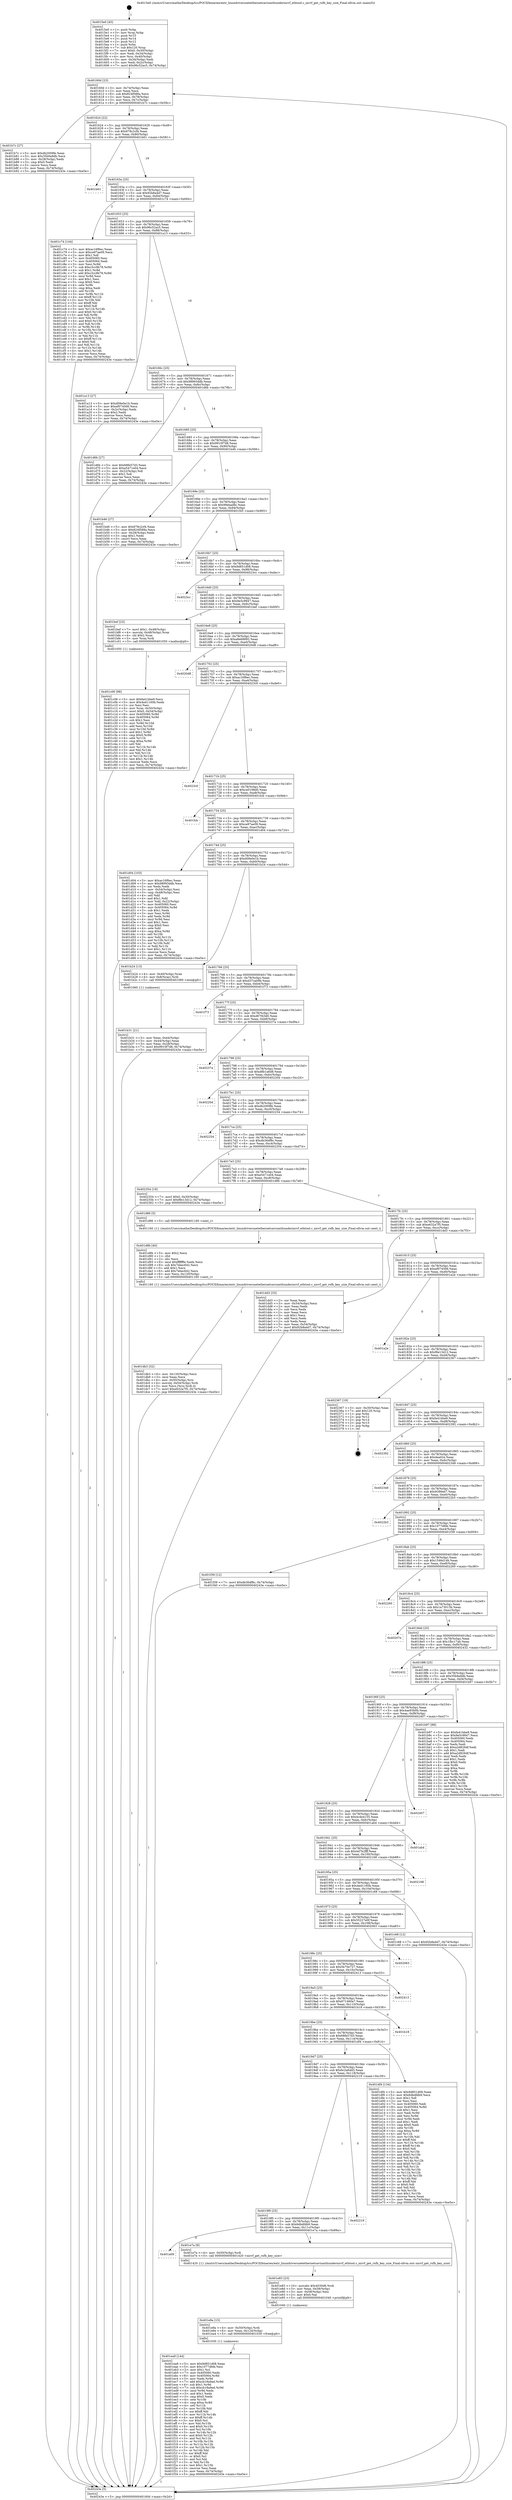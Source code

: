 digraph "0x4015e0" {
  label = "0x4015e0 (/mnt/c/Users/mathe/Desktop/tcc/POCII/binaries/extr_linuxdriversnetethernetcaviumthundernicvf_ethtool.c_nicvf_get_rxfh_key_size_Final-ollvm.out::main(0))"
  labelloc = "t"
  node[shape=record]

  Entry [label="",width=0.3,height=0.3,shape=circle,fillcolor=black,style=filled]
  "0x40160d" [label="{
     0x40160d [23]\l
     | [instrs]\l
     &nbsp;&nbsp;0x40160d \<+3\>: mov -0x74(%rbp),%eax\l
     &nbsp;&nbsp;0x401610 \<+2\>: mov %eax,%ecx\l
     &nbsp;&nbsp;0x401612 \<+6\>: sub $0x824f588a,%ecx\l
     &nbsp;&nbsp;0x401618 \<+3\>: mov %eax,-0x78(%rbp)\l
     &nbsp;&nbsp;0x40161b \<+3\>: mov %ecx,-0x7c(%rbp)\l
     &nbsp;&nbsp;0x40161e \<+6\>: je 0000000000401b7c \<main+0x59c\>\l
  }"]
  "0x401b7c" [label="{
     0x401b7c [27]\l
     | [instrs]\l
     &nbsp;&nbsp;0x401b7c \<+5\>: mov $0xdb2009fe,%eax\l
     &nbsp;&nbsp;0x401b81 \<+5\>: mov $0x35b9a9db,%ecx\l
     &nbsp;&nbsp;0x401b86 \<+3\>: mov -0x28(%rbp),%edx\l
     &nbsp;&nbsp;0x401b89 \<+3\>: cmp $0x0,%edx\l
     &nbsp;&nbsp;0x401b8c \<+3\>: cmove %ecx,%eax\l
     &nbsp;&nbsp;0x401b8f \<+3\>: mov %eax,-0x74(%rbp)\l
     &nbsp;&nbsp;0x401b92 \<+5\>: jmp 000000000040243e \<main+0xe5e\>\l
  }"]
  "0x401624" [label="{
     0x401624 [22]\l
     | [instrs]\l
     &nbsp;&nbsp;0x401624 \<+5\>: jmp 0000000000401629 \<main+0x49\>\l
     &nbsp;&nbsp;0x401629 \<+3\>: mov -0x78(%rbp),%eax\l
     &nbsp;&nbsp;0x40162c \<+5\>: sub $0x878c2cf4,%eax\l
     &nbsp;&nbsp;0x401631 \<+3\>: mov %eax,-0x80(%rbp)\l
     &nbsp;&nbsp;0x401634 \<+6\>: je 0000000000401b61 \<main+0x581\>\l
  }"]
  Exit [label="",width=0.3,height=0.3,shape=circle,fillcolor=black,style=filled,peripheries=2]
  "0x401b61" [label="{
     0x401b61\l
  }", style=dashed]
  "0x40163a" [label="{
     0x40163a [25]\l
     | [instrs]\l
     &nbsp;&nbsp;0x40163a \<+5\>: jmp 000000000040163f \<main+0x5f\>\l
     &nbsp;&nbsp;0x40163f \<+3\>: mov -0x78(%rbp),%eax\l
     &nbsp;&nbsp;0x401642 \<+5\>: sub $0x92b8a4d7,%eax\l
     &nbsp;&nbsp;0x401647 \<+6\>: mov %eax,-0x84(%rbp)\l
     &nbsp;&nbsp;0x40164d \<+6\>: je 0000000000401c74 \<main+0x694\>\l
  }"]
  "0x401ea9" [label="{
     0x401ea9 [144]\l
     | [instrs]\l
     &nbsp;&nbsp;0x401ea9 \<+5\>: mov $0x9d851d08,%eax\l
     &nbsp;&nbsp;0x401eae \<+5\>: mov $0x1077d6fe,%esi\l
     &nbsp;&nbsp;0x401eb3 \<+2\>: mov $0x1,%cl\l
     &nbsp;&nbsp;0x401eb5 \<+7\>: mov 0x405060,%edx\l
     &nbsp;&nbsp;0x401ebc \<+8\>: mov 0x405064,%r8d\l
     &nbsp;&nbsp;0x401ec4 \<+3\>: mov %edx,%r9d\l
     &nbsp;&nbsp;0x401ec7 \<+7\>: add $0xcb18a9ad,%r9d\l
     &nbsp;&nbsp;0x401ece \<+4\>: sub $0x1,%r9d\l
     &nbsp;&nbsp;0x401ed2 \<+7\>: sub $0xcb18a9ad,%r9d\l
     &nbsp;&nbsp;0x401ed9 \<+4\>: imul %r9d,%edx\l
     &nbsp;&nbsp;0x401edd \<+3\>: and $0x1,%edx\l
     &nbsp;&nbsp;0x401ee0 \<+3\>: cmp $0x0,%edx\l
     &nbsp;&nbsp;0x401ee3 \<+4\>: sete %r10b\l
     &nbsp;&nbsp;0x401ee7 \<+4\>: cmp $0xa,%r8d\l
     &nbsp;&nbsp;0x401eeb \<+4\>: setl %r11b\l
     &nbsp;&nbsp;0x401eef \<+3\>: mov %r10b,%bl\l
     &nbsp;&nbsp;0x401ef2 \<+3\>: xor $0xff,%bl\l
     &nbsp;&nbsp;0x401ef5 \<+3\>: mov %r11b,%r14b\l
     &nbsp;&nbsp;0x401ef8 \<+4\>: xor $0xff,%r14b\l
     &nbsp;&nbsp;0x401efc \<+3\>: xor $0x0,%cl\l
     &nbsp;&nbsp;0x401eff \<+3\>: mov %bl,%r15b\l
     &nbsp;&nbsp;0x401f02 \<+4\>: and $0x0,%r15b\l
     &nbsp;&nbsp;0x401f06 \<+3\>: and %cl,%r10b\l
     &nbsp;&nbsp;0x401f09 \<+3\>: mov %r14b,%r12b\l
     &nbsp;&nbsp;0x401f0c \<+4\>: and $0x0,%r12b\l
     &nbsp;&nbsp;0x401f10 \<+3\>: and %cl,%r11b\l
     &nbsp;&nbsp;0x401f13 \<+3\>: or %r10b,%r15b\l
     &nbsp;&nbsp;0x401f16 \<+3\>: or %r11b,%r12b\l
     &nbsp;&nbsp;0x401f19 \<+3\>: xor %r12b,%r15b\l
     &nbsp;&nbsp;0x401f1c \<+3\>: or %r14b,%bl\l
     &nbsp;&nbsp;0x401f1f \<+3\>: xor $0xff,%bl\l
     &nbsp;&nbsp;0x401f22 \<+3\>: or $0x0,%cl\l
     &nbsp;&nbsp;0x401f25 \<+2\>: and %cl,%bl\l
     &nbsp;&nbsp;0x401f27 \<+3\>: or %bl,%r15b\l
     &nbsp;&nbsp;0x401f2a \<+4\>: test $0x1,%r15b\l
     &nbsp;&nbsp;0x401f2e \<+3\>: cmovne %esi,%eax\l
     &nbsp;&nbsp;0x401f31 \<+3\>: mov %eax,-0x74(%rbp)\l
     &nbsp;&nbsp;0x401f34 \<+5\>: jmp 000000000040243e \<main+0xe5e\>\l
  }"]
  "0x401c74" [label="{
     0x401c74 [144]\l
     | [instrs]\l
     &nbsp;&nbsp;0x401c74 \<+5\>: mov $0xac16f6ec,%eax\l
     &nbsp;&nbsp;0x401c79 \<+5\>: mov $0xce97ae09,%ecx\l
     &nbsp;&nbsp;0x401c7e \<+2\>: mov $0x1,%dl\l
     &nbsp;&nbsp;0x401c80 \<+7\>: mov 0x405060,%esi\l
     &nbsp;&nbsp;0x401c87 \<+7\>: mov 0x405064,%edi\l
     &nbsp;&nbsp;0x401c8e \<+3\>: mov %esi,%r8d\l
     &nbsp;&nbsp;0x401c91 \<+7\>: sub $0xc3cc9b78,%r8d\l
     &nbsp;&nbsp;0x401c98 \<+4\>: sub $0x1,%r8d\l
     &nbsp;&nbsp;0x401c9c \<+7\>: add $0xc3cc9b78,%r8d\l
     &nbsp;&nbsp;0x401ca3 \<+4\>: imul %r8d,%esi\l
     &nbsp;&nbsp;0x401ca7 \<+3\>: and $0x1,%esi\l
     &nbsp;&nbsp;0x401caa \<+3\>: cmp $0x0,%esi\l
     &nbsp;&nbsp;0x401cad \<+4\>: sete %r9b\l
     &nbsp;&nbsp;0x401cb1 \<+3\>: cmp $0xa,%edi\l
     &nbsp;&nbsp;0x401cb4 \<+4\>: setl %r10b\l
     &nbsp;&nbsp;0x401cb8 \<+3\>: mov %r9b,%r11b\l
     &nbsp;&nbsp;0x401cbb \<+4\>: xor $0xff,%r11b\l
     &nbsp;&nbsp;0x401cbf \<+3\>: mov %r10b,%bl\l
     &nbsp;&nbsp;0x401cc2 \<+3\>: xor $0xff,%bl\l
     &nbsp;&nbsp;0x401cc5 \<+3\>: xor $0x0,%dl\l
     &nbsp;&nbsp;0x401cc8 \<+3\>: mov %r11b,%r14b\l
     &nbsp;&nbsp;0x401ccb \<+4\>: and $0x0,%r14b\l
     &nbsp;&nbsp;0x401ccf \<+3\>: and %dl,%r9b\l
     &nbsp;&nbsp;0x401cd2 \<+3\>: mov %bl,%r15b\l
     &nbsp;&nbsp;0x401cd5 \<+4\>: and $0x0,%r15b\l
     &nbsp;&nbsp;0x401cd9 \<+3\>: and %dl,%r10b\l
     &nbsp;&nbsp;0x401cdc \<+3\>: or %r9b,%r14b\l
     &nbsp;&nbsp;0x401cdf \<+3\>: or %r10b,%r15b\l
     &nbsp;&nbsp;0x401ce2 \<+3\>: xor %r15b,%r14b\l
     &nbsp;&nbsp;0x401ce5 \<+3\>: or %bl,%r11b\l
     &nbsp;&nbsp;0x401ce8 \<+4\>: xor $0xff,%r11b\l
     &nbsp;&nbsp;0x401cec \<+3\>: or $0x0,%dl\l
     &nbsp;&nbsp;0x401cef \<+3\>: and %dl,%r11b\l
     &nbsp;&nbsp;0x401cf2 \<+3\>: or %r11b,%r14b\l
     &nbsp;&nbsp;0x401cf5 \<+4\>: test $0x1,%r14b\l
     &nbsp;&nbsp;0x401cf9 \<+3\>: cmovne %ecx,%eax\l
     &nbsp;&nbsp;0x401cfc \<+3\>: mov %eax,-0x74(%rbp)\l
     &nbsp;&nbsp;0x401cff \<+5\>: jmp 000000000040243e \<main+0xe5e\>\l
  }"]
  "0x401653" [label="{
     0x401653 [25]\l
     | [instrs]\l
     &nbsp;&nbsp;0x401653 \<+5\>: jmp 0000000000401658 \<main+0x78\>\l
     &nbsp;&nbsp;0x401658 \<+3\>: mov -0x78(%rbp),%eax\l
     &nbsp;&nbsp;0x40165b \<+5\>: sub $0x96c52ac5,%eax\l
     &nbsp;&nbsp;0x401660 \<+6\>: mov %eax,-0x88(%rbp)\l
     &nbsp;&nbsp;0x401666 \<+6\>: je 0000000000401a13 \<main+0x433\>\l
  }"]
  "0x401e9a" [label="{
     0x401e9a [15]\l
     | [instrs]\l
     &nbsp;&nbsp;0x401e9a \<+4\>: mov -0x50(%rbp),%rdi\l
     &nbsp;&nbsp;0x401e9e \<+6\>: mov %eax,-0x124(%rbp)\l
     &nbsp;&nbsp;0x401ea4 \<+5\>: call 0000000000401030 \<free@plt\>\l
     | [calls]\l
     &nbsp;&nbsp;0x401030 \{1\} (unknown)\l
  }"]
  "0x401a13" [label="{
     0x401a13 [27]\l
     | [instrs]\l
     &nbsp;&nbsp;0x401a13 \<+5\>: mov $0xd09e0e1b,%eax\l
     &nbsp;&nbsp;0x401a18 \<+5\>: mov $0xef074566,%ecx\l
     &nbsp;&nbsp;0x401a1d \<+3\>: mov -0x2c(%rbp),%edx\l
     &nbsp;&nbsp;0x401a20 \<+3\>: cmp $0x2,%edx\l
     &nbsp;&nbsp;0x401a23 \<+3\>: cmovne %ecx,%eax\l
     &nbsp;&nbsp;0x401a26 \<+3\>: mov %eax,-0x74(%rbp)\l
     &nbsp;&nbsp;0x401a29 \<+5\>: jmp 000000000040243e \<main+0xe5e\>\l
  }"]
  "0x40166c" [label="{
     0x40166c [25]\l
     | [instrs]\l
     &nbsp;&nbsp;0x40166c \<+5\>: jmp 0000000000401671 \<main+0x91\>\l
     &nbsp;&nbsp;0x401671 \<+3\>: mov -0x78(%rbp),%eax\l
     &nbsp;&nbsp;0x401674 \<+5\>: sub $0x98993ddb,%eax\l
     &nbsp;&nbsp;0x401679 \<+6\>: mov %eax,-0x8c(%rbp)\l
     &nbsp;&nbsp;0x40167f \<+6\>: je 0000000000401d6b \<main+0x78b\>\l
  }"]
  "0x40243e" [label="{
     0x40243e [5]\l
     | [instrs]\l
     &nbsp;&nbsp;0x40243e \<+5\>: jmp 000000000040160d \<main+0x2d\>\l
  }"]
  "0x4015e0" [label="{
     0x4015e0 [45]\l
     | [instrs]\l
     &nbsp;&nbsp;0x4015e0 \<+1\>: push %rbp\l
     &nbsp;&nbsp;0x4015e1 \<+3\>: mov %rsp,%rbp\l
     &nbsp;&nbsp;0x4015e4 \<+2\>: push %r15\l
     &nbsp;&nbsp;0x4015e6 \<+2\>: push %r14\l
     &nbsp;&nbsp;0x4015e8 \<+2\>: push %r12\l
     &nbsp;&nbsp;0x4015ea \<+1\>: push %rbx\l
     &nbsp;&nbsp;0x4015eb \<+7\>: sub $0x120,%rsp\l
     &nbsp;&nbsp;0x4015f2 \<+7\>: movl $0x0,-0x30(%rbp)\l
     &nbsp;&nbsp;0x4015f9 \<+3\>: mov %edi,-0x34(%rbp)\l
     &nbsp;&nbsp;0x4015fc \<+4\>: mov %rsi,-0x40(%rbp)\l
     &nbsp;&nbsp;0x401600 \<+3\>: mov -0x34(%rbp),%edi\l
     &nbsp;&nbsp;0x401603 \<+3\>: mov %edi,-0x2c(%rbp)\l
     &nbsp;&nbsp;0x401606 \<+7\>: movl $0x96c52ac5,-0x74(%rbp)\l
  }"]
  "0x401e83" [label="{
     0x401e83 [23]\l
     | [instrs]\l
     &nbsp;&nbsp;0x401e83 \<+10\>: movabs $0x4030d6,%rdi\l
     &nbsp;&nbsp;0x401e8d \<+3\>: mov %eax,-0x58(%rbp)\l
     &nbsp;&nbsp;0x401e90 \<+3\>: mov -0x58(%rbp),%esi\l
     &nbsp;&nbsp;0x401e93 \<+2\>: mov $0x0,%al\l
     &nbsp;&nbsp;0x401e95 \<+5\>: call 0000000000401040 \<printf@plt\>\l
     | [calls]\l
     &nbsp;&nbsp;0x401040 \{1\} (unknown)\l
  }"]
  "0x401d6b" [label="{
     0x401d6b [27]\l
     | [instrs]\l
     &nbsp;&nbsp;0x401d6b \<+5\>: mov $0x68fe57d3,%eax\l
     &nbsp;&nbsp;0x401d70 \<+5\>: mov $0xe5471e04,%ecx\l
     &nbsp;&nbsp;0x401d75 \<+3\>: mov -0x22(%rbp),%dl\l
     &nbsp;&nbsp;0x401d78 \<+3\>: test $0x1,%dl\l
     &nbsp;&nbsp;0x401d7b \<+3\>: cmovne %ecx,%eax\l
     &nbsp;&nbsp;0x401d7e \<+3\>: mov %eax,-0x74(%rbp)\l
     &nbsp;&nbsp;0x401d81 \<+5\>: jmp 000000000040243e \<main+0xe5e\>\l
  }"]
  "0x401685" [label="{
     0x401685 [25]\l
     | [instrs]\l
     &nbsp;&nbsp;0x401685 \<+5\>: jmp 000000000040168a \<main+0xaa\>\l
     &nbsp;&nbsp;0x40168a \<+3\>: mov -0x78(%rbp),%eax\l
     &nbsp;&nbsp;0x40168d \<+5\>: sub $0x9910f7d8,%eax\l
     &nbsp;&nbsp;0x401692 \<+6\>: mov %eax,-0x90(%rbp)\l
     &nbsp;&nbsp;0x401698 \<+6\>: je 0000000000401b46 \<main+0x566\>\l
  }"]
  "0x401a09" [label="{
     0x401a09\l
  }", style=dashed]
  "0x401b46" [label="{
     0x401b46 [27]\l
     | [instrs]\l
     &nbsp;&nbsp;0x401b46 \<+5\>: mov $0x878c2cf4,%eax\l
     &nbsp;&nbsp;0x401b4b \<+5\>: mov $0x824f588a,%ecx\l
     &nbsp;&nbsp;0x401b50 \<+3\>: mov -0x28(%rbp),%edx\l
     &nbsp;&nbsp;0x401b53 \<+3\>: cmp $0x1,%edx\l
     &nbsp;&nbsp;0x401b56 \<+3\>: cmovl %ecx,%eax\l
     &nbsp;&nbsp;0x401b59 \<+3\>: mov %eax,-0x74(%rbp)\l
     &nbsp;&nbsp;0x401b5c \<+5\>: jmp 000000000040243e \<main+0xe5e\>\l
  }"]
  "0x40169e" [label="{
     0x40169e [25]\l
     | [instrs]\l
     &nbsp;&nbsp;0x40169e \<+5\>: jmp 00000000004016a3 \<main+0xc3\>\l
     &nbsp;&nbsp;0x4016a3 \<+3\>: mov -0x78(%rbp),%eax\l
     &nbsp;&nbsp;0x4016a6 \<+5\>: sub $0x99ebad8c,%eax\l
     &nbsp;&nbsp;0x4016ab \<+6\>: mov %eax,-0x94(%rbp)\l
     &nbsp;&nbsp;0x4016b1 \<+6\>: je 0000000000401f45 \<main+0x965\>\l
  }"]
  "0x401e7a" [label="{
     0x401e7a [9]\l
     | [instrs]\l
     &nbsp;&nbsp;0x401e7a \<+4\>: mov -0x50(%rbp),%rdi\l
     &nbsp;&nbsp;0x401e7e \<+5\>: call 0000000000401420 \<nicvf_get_rxfh_key_size\>\l
     | [calls]\l
     &nbsp;&nbsp;0x401420 \{1\} (/mnt/c/Users/mathe/Desktop/tcc/POCII/binaries/extr_linuxdriversnetethernetcaviumthundernicvf_ethtool.c_nicvf_get_rxfh_key_size_Final-ollvm.out::nicvf_get_rxfh_key_size)\l
  }"]
  "0x401f45" [label="{
     0x401f45\l
  }", style=dashed]
  "0x4016b7" [label="{
     0x4016b7 [25]\l
     | [instrs]\l
     &nbsp;&nbsp;0x4016b7 \<+5\>: jmp 00000000004016bc \<main+0xdc\>\l
     &nbsp;&nbsp;0x4016bc \<+3\>: mov -0x78(%rbp),%eax\l
     &nbsp;&nbsp;0x4016bf \<+5\>: sub $0x9d851d08,%eax\l
     &nbsp;&nbsp;0x4016c4 \<+6\>: mov %eax,-0x98(%rbp)\l
     &nbsp;&nbsp;0x4016ca \<+6\>: je 00000000004023cc \<main+0xdec\>\l
  }"]
  "0x4019f0" [label="{
     0x4019f0 [25]\l
     | [instrs]\l
     &nbsp;&nbsp;0x4019f0 \<+5\>: jmp 00000000004019f5 \<main+0x415\>\l
     &nbsp;&nbsp;0x4019f5 \<+3\>: mov -0x78(%rbp),%eax\l
     &nbsp;&nbsp;0x4019f8 \<+5\>: sub $0x6dbdfdb9,%eax\l
     &nbsp;&nbsp;0x4019fd \<+6\>: mov %eax,-0x11c(%rbp)\l
     &nbsp;&nbsp;0x401a03 \<+6\>: je 0000000000401e7a \<main+0x89a\>\l
  }"]
  "0x4023cc" [label="{
     0x4023cc\l
  }", style=dashed]
  "0x4016d0" [label="{
     0x4016d0 [25]\l
     | [instrs]\l
     &nbsp;&nbsp;0x4016d0 \<+5\>: jmp 00000000004016d5 \<main+0xf5\>\l
     &nbsp;&nbsp;0x4016d5 \<+3\>: mov -0x78(%rbp),%eax\l
     &nbsp;&nbsp;0x4016d8 \<+5\>: sub $0x9e5c9847,%eax\l
     &nbsp;&nbsp;0x4016dd \<+6\>: mov %eax,-0x9c(%rbp)\l
     &nbsp;&nbsp;0x4016e3 \<+6\>: je 0000000000401bef \<main+0x60f\>\l
  }"]
  "0x402219" [label="{
     0x402219\l
  }", style=dashed]
  "0x401bef" [label="{
     0x401bef [23]\l
     | [instrs]\l
     &nbsp;&nbsp;0x401bef \<+7\>: movl $0x1,-0x48(%rbp)\l
     &nbsp;&nbsp;0x401bf6 \<+4\>: movslq -0x48(%rbp),%rax\l
     &nbsp;&nbsp;0x401bfa \<+4\>: shl $0x2,%rax\l
     &nbsp;&nbsp;0x401bfe \<+3\>: mov %rax,%rdi\l
     &nbsp;&nbsp;0x401c01 \<+5\>: call 0000000000401050 \<malloc@plt\>\l
     | [calls]\l
     &nbsp;&nbsp;0x401050 \{1\} (unknown)\l
  }"]
  "0x4016e9" [label="{
     0x4016e9 [25]\l
     | [instrs]\l
     &nbsp;&nbsp;0x4016e9 \<+5\>: jmp 00000000004016ee \<main+0x10e\>\l
     &nbsp;&nbsp;0x4016ee \<+3\>: mov -0x78(%rbp),%eax\l
     &nbsp;&nbsp;0x4016f1 \<+5\>: sub $0xa8e68892,%eax\l
     &nbsp;&nbsp;0x4016f6 \<+6\>: mov %eax,-0xa0(%rbp)\l
     &nbsp;&nbsp;0x4016fc \<+6\>: je 00000000004020d8 \<main+0xaf8\>\l
  }"]
  "0x4019d7" [label="{
     0x4019d7 [25]\l
     | [instrs]\l
     &nbsp;&nbsp;0x4019d7 \<+5\>: jmp 00000000004019dc \<main+0x3fc\>\l
     &nbsp;&nbsp;0x4019dc \<+3\>: mov -0x78(%rbp),%eax\l
     &nbsp;&nbsp;0x4019df \<+5\>: sub $0x6c2a6dd3,%eax\l
     &nbsp;&nbsp;0x4019e4 \<+6\>: mov %eax,-0x118(%rbp)\l
     &nbsp;&nbsp;0x4019ea \<+6\>: je 0000000000402219 \<main+0xc39\>\l
  }"]
  "0x4020d8" [label="{
     0x4020d8\l
  }", style=dashed]
  "0x401702" [label="{
     0x401702 [25]\l
     | [instrs]\l
     &nbsp;&nbsp;0x401702 \<+5\>: jmp 0000000000401707 \<main+0x127\>\l
     &nbsp;&nbsp;0x401707 \<+3\>: mov -0x78(%rbp),%eax\l
     &nbsp;&nbsp;0x40170a \<+5\>: sub $0xac16f6ec,%eax\l
     &nbsp;&nbsp;0x40170f \<+6\>: mov %eax,-0xa4(%rbp)\l
     &nbsp;&nbsp;0x401715 \<+6\>: je 00000000004023c0 \<main+0xde0\>\l
  }"]
  "0x401df4" [label="{
     0x401df4 [134]\l
     | [instrs]\l
     &nbsp;&nbsp;0x401df4 \<+5\>: mov $0x9d851d08,%eax\l
     &nbsp;&nbsp;0x401df9 \<+5\>: mov $0x6dbdfdb9,%ecx\l
     &nbsp;&nbsp;0x401dfe \<+2\>: mov $0x1,%dl\l
     &nbsp;&nbsp;0x401e00 \<+2\>: xor %esi,%esi\l
     &nbsp;&nbsp;0x401e02 \<+7\>: mov 0x405060,%edi\l
     &nbsp;&nbsp;0x401e09 \<+8\>: mov 0x405064,%r8d\l
     &nbsp;&nbsp;0x401e11 \<+3\>: sub $0x1,%esi\l
     &nbsp;&nbsp;0x401e14 \<+3\>: mov %edi,%r9d\l
     &nbsp;&nbsp;0x401e17 \<+3\>: add %esi,%r9d\l
     &nbsp;&nbsp;0x401e1a \<+4\>: imul %r9d,%edi\l
     &nbsp;&nbsp;0x401e1e \<+3\>: and $0x1,%edi\l
     &nbsp;&nbsp;0x401e21 \<+3\>: cmp $0x0,%edi\l
     &nbsp;&nbsp;0x401e24 \<+4\>: sete %r10b\l
     &nbsp;&nbsp;0x401e28 \<+4\>: cmp $0xa,%r8d\l
     &nbsp;&nbsp;0x401e2c \<+4\>: setl %r11b\l
     &nbsp;&nbsp;0x401e30 \<+3\>: mov %r10b,%bl\l
     &nbsp;&nbsp;0x401e33 \<+3\>: xor $0xff,%bl\l
     &nbsp;&nbsp;0x401e36 \<+3\>: mov %r11b,%r14b\l
     &nbsp;&nbsp;0x401e39 \<+4\>: xor $0xff,%r14b\l
     &nbsp;&nbsp;0x401e3d \<+3\>: xor $0x0,%dl\l
     &nbsp;&nbsp;0x401e40 \<+3\>: mov %bl,%r15b\l
     &nbsp;&nbsp;0x401e43 \<+4\>: and $0x0,%r15b\l
     &nbsp;&nbsp;0x401e47 \<+3\>: and %dl,%r10b\l
     &nbsp;&nbsp;0x401e4a \<+3\>: mov %r14b,%r12b\l
     &nbsp;&nbsp;0x401e4d \<+4\>: and $0x0,%r12b\l
     &nbsp;&nbsp;0x401e51 \<+3\>: and %dl,%r11b\l
     &nbsp;&nbsp;0x401e54 \<+3\>: or %r10b,%r15b\l
     &nbsp;&nbsp;0x401e57 \<+3\>: or %r11b,%r12b\l
     &nbsp;&nbsp;0x401e5a \<+3\>: xor %r12b,%r15b\l
     &nbsp;&nbsp;0x401e5d \<+3\>: or %r14b,%bl\l
     &nbsp;&nbsp;0x401e60 \<+3\>: xor $0xff,%bl\l
     &nbsp;&nbsp;0x401e63 \<+3\>: or $0x0,%dl\l
     &nbsp;&nbsp;0x401e66 \<+2\>: and %dl,%bl\l
     &nbsp;&nbsp;0x401e68 \<+3\>: or %bl,%r15b\l
     &nbsp;&nbsp;0x401e6b \<+4\>: test $0x1,%r15b\l
     &nbsp;&nbsp;0x401e6f \<+3\>: cmovne %ecx,%eax\l
     &nbsp;&nbsp;0x401e72 \<+3\>: mov %eax,-0x74(%rbp)\l
     &nbsp;&nbsp;0x401e75 \<+5\>: jmp 000000000040243e \<main+0xe5e\>\l
  }"]
  "0x4023c0" [label="{
     0x4023c0\l
  }", style=dashed]
  "0x40171b" [label="{
     0x40171b [25]\l
     | [instrs]\l
     &nbsp;&nbsp;0x40171b \<+5\>: jmp 0000000000401720 \<main+0x140\>\l
     &nbsp;&nbsp;0x401720 \<+3\>: mov -0x78(%rbp),%eax\l
     &nbsp;&nbsp;0x401723 \<+5\>: sub $0xce0198d0,%eax\l
     &nbsp;&nbsp;0x401728 \<+6\>: mov %eax,-0xa8(%rbp)\l
     &nbsp;&nbsp;0x40172e \<+6\>: je 0000000000401fcb \<main+0x9eb\>\l
  }"]
  "0x4019be" [label="{
     0x4019be [25]\l
     | [instrs]\l
     &nbsp;&nbsp;0x4019be \<+5\>: jmp 00000000004019c3 \<main+0x3e3\>\l
     &nbsp;&nbsp;0x4019c3 \<+3\>: mov -0x78(%rbp),%eax\l
     &nbsp;&nbsp;0x4019c6 \<+5\>: sub $0x68fe57d3,%eax\l
     &nbsp;&nbsp;0x4019cb \<+6\>: mov %eax,-0x114(%rbp)\l
     &nbsp;&nbsp;0x4019d1 \<+6\>: je 0000000000401df4 \<main+0x814\>\l
  }"]
  "0x401fcb" [label="{
     0x401fcb\l
  }", style=dashed]
  "0x401734" [label="{
     0x401734 [25]\l
     | [instrs]\l
     &nbsp;&nbsp;0x401734 \<+5\>: jmp 0000000000401739 \<main+0x159\>\l
     &nbsp;&nbsp;0x401739 \<+3\>: mov -0x78(%rbp),%eax\l
     &nbsp;&nbsp;0x40173c \<+5\>: sub $0xce97ae09,%eax\l
     &nbsp;&nbsp;0x401741 \<+6\>: mov %eax,-0xac(%rbp)\l
     &nbsp;&nbsp;0x401747 \<+6\>: je 0000000000401d04 \<main+0x724\>\l
  }"]
  "0x401b18" [label="{
     0x401b18\l
  }", style=dashed]
  "0x401d04" [label="{
     0x401d04 [103]\l
     | [instrs]\l
     &nbsp;&nbsp;0x401d04 \<+5\>: mov $0xac16f6ec,%eax\l
     &nbsp;&nbsp;0x401d09 \<+5\>: mov $0x98993ddb,%ecx\l
     &nbsp;&nbsp;0x401d0e \<+2\>: xor %edx,%edx\l
     &nbsp;&nbsp;0x401d10 \<+3\>: mov -0x54(%rbp),%esi\l
     &nbsp;&nbsp;0x401d13 \<+3\>: cmp -0x48(%rbp),%esi\l
     &nbsp;&nbsp;0x401d16 \<+4\>: setl %dil\l
     &nbsp;&nbsp;0x401d1a \<+4\>: and $0x1,%dil\l
     &nbsp;&nbsp;0x401d1e \<+4\>: mov %dil,-0x22(%rbp)\l
     &nbsp;&nbsp;0x401d22 \<+7\>: mov 0x405060,%esi\l
     &nbsp;&nbsp;0x401d29 \<+8\>: mov 0x405064,%r8d\l
     &nbsp;&nbsp;0x401d31 \<+3\>: sub $0x1,%edx\l
     &nbsp;&nbsp;0x401d34 \<+3\>: mov %esi,%r9d\l
     &nbsp;&nbsp;0x401d37 \<+3\>: add %edx,%r9d\l
     &nbsp;&nbsp;0x401d3a \<+4\>: imul %r9d,%esi\l
     &nbsp;&nbsp;0x401d3e \<+3\>: and $0x1,%esi\l
     &nbsp;&nbsp;0x401d41 \<+3\>: cmp $0x0,%esi\l
     &nbsp;&nbsp;0x401d44 \<+4\>: sete %dil\l
     &nbsp;&nbsp;0x401d48 \<+4\>: cmp $0xa,%r8d\l
     &nbsp;&nbsp;0x401d4c \<+4\>: setl %r10b\l
     &nbsp;&nbsp;0x401d50 \<+3\>: mov %dil,%r11b\l
     &nbsp;&nbsp;0x401d53 \<+3\>: and %r10b,%r11b\l
     &nbsp;&nbsp;0x401d56 \<+3\>: xor %r10b,%dil\l
     &nbsp;&nbsp;0x401d59 \<+3\>: or %dil,%r11b\l
     &nbsp;&nbsp;0x401d5c \<+4\>: test $0x1,%r11b\l
     &nbsp;&nbsp;0x401d60 \<+3\>: cmovne %ecx,%eax\l
     &nbsp;&nbsp;0x401d63 \<+3\>: mov %eax,-0x74(%rbp)\l
     &nbsp;&nbsp;0x401d66 \<+5\>: jmp 000000000040243e \<main+0xe5e\>\l
  }"]
  "0x40174d" [label="{
     0x40174d [25]\l
     | [instrs]\l
     &nbsp;&nbsp;0x40174d \<+5\>: jmp 0000000000401752 \<main+0x172\>\l
     &nbsp;&nbsp;0x401752 \<+3\>: mov -0x78(%rbp),%eax\l
     &nbsp;&nbsp;0x401755 \<+5\>: sub $0xd09e0e1b,%eax\l
     &nbsp;&nbsp;0x40175a \<+6\>: mov %eax,-0xb0(%rbp)\l
     &nbsp;&nbsp;0x401760 \<+6\>: je 0000000000401b24 \<main+0x544\>\l
  }"]
  "0x4019a5" [label="{
     0x4019a5 [25]\l
     | [instrs]\l
     &nbsp;&nbsp;0x4019a5 \<+5\>: jmp 00000000004019aa \<main+0x3ca\>\l
     &nbsp;&nbsp;0x4019aa \<+3\>: mov -0x78(%rbp),%eax\l
     &nbsp;&nbsp;0x4019ad \<+5\>: sub $0x671460a7,%eax\l
     &nbsp;&nbsp;0x4019b2 \<+6\>: mov %eax,-0x110(%rbp)\l
     &nbsp;&nbsp;0x4019b8 \<+6\>: je 0000000000401b18 \<main+0x538\>\l
  }"]
  "0x401b24" [label="{
     0x401b24 [13]\l
     | [instrs]\l
     &nbsp;&nbsp;0x401b24 \<+4\>: mov -0x40(%rbp),%rax\l
     &nbsp;&nbsp;0x401b28 \<+4\>: mov 0x8(%rax),%rdi\l
     &nbsp;&nbsp;0x401b2c \<+5\>: call 0000000000401060 \<atoi@plt\>\l
     | [calls]\l
     &nbsp;&nbsp;0x401060 \{1\} (unknown)\l
  }"]
  "0x401766" [label="{
     0x401766 [25]\l
     | [instrs]\l
     &nbsp;&nbsp;0x401766 \<+5\>: jmp 000000000040176b \<main+0x18b\>\l
     &nbsp;&nbsp;0x40176b \<+3\>: mov -0x78(%rbp),%eax\l
     &nbsp;&nbsp;0x40176e \<+5\>: sub $0xd37ca09b,%eax\l
     &nbsp;&nbsp;0x401773 \<+6\>: mov %eax,-0xb4(%rbp)\l
     &nbsp;&nbsp;0x401779 \<+6\>: je 0000000000401f73 \<main+0x993\>\l
  }"]
  "0x401b31" [label="{
     0x401b31 [21]\l
     | [instrs]\l
     &nbsp;&nbsp;0x401b31 \<+3\>: mov %eax,-0x44(%rbp)\l
     &nbsp;&nbsp;0x401b34 \<+3\>: mov -0x44(%rbp),%eax\l
     &nbsp;&nbsp;0x401b37 \<+3\>: mov %eax,-0x28(%rbp)\l
     &nbsp;&nbsp;0x401b3a \<+7\>: movl $0x9910f7d8,-0x74(%rbp)\l
     &nbsp;&nbsp;0x401b41 \<+5\>: jmp 000000000040243e \<main+0xe5e\>\l
  }"]
  "0x402413" [label="{
     0x402413\l
  }", style=dashed]
  "0x401f73" [label="{
     0x401f73\l
  }", style=dashed]
  "0x40177f" [label="{
     0x40177f [25]\l
     | [instrs]\l
     &nbsp;&nbsp;0x40177f \<+5\>: jmp 0000000000401784 \<main+0x1a4\>\l
     &nbsp;&nbsp;0x401784 \<+3\>: mov -0x78(%rbp),%eax\l
     &nbsp;&nbsp;0x401787 \<+5\>: sub $0xd67f43d0,%eax\l
     &nbsp;&nbsp;0x40178c \<+6\>: mov %eax,-0xb8(%rbp)\l
     &nbsp;&nbsp;0x401792 \<+6\>: je 000000000040237a \<main+0xd9a\>\l
  }"]
  "0x40198c" [label="{
     0x40198c [25]\l
     | [instrs]\l
     &nbsp;&nbsp;0x40198c \<+5\>: jmp 0000000000401991 \<main+0x3b1\>\l
     &nbsp;&nbsp;0x401991 \<+3\>: mov -0x78(%rbp),%eax\l
     &nbsp;&nbsp;0x401994 \<+5\>: sub $0x5b70e727,%eax\l
     &nbsp;&nbsp;0x401999 \<+6\>: mov %eax,-0x10c(%rbp)\l
     &nbsp;&nbsp;0x40199f \<+6\>: je 0000000000402413 \<main+0xe33\>\l
  }"]
  "0x40237a" [label="{
     0x40237a\l
  }", style=dashed]
  "0x401798" [label="{
     0x401798 [25]\l
     | [instrs]\l
     &nbsp;&nbsp;0x401798 \<+5\>: jmp 000000000040179d \<main+0x1bd\>\l
     &nbsp;&nbsp;0x40179d \<+3\>: mov -0x78(%rbp),%eax\l
     &nbsp;&nbsp;0x4017a0 \<+5\>: sub $0xd8b1a6d8,%eax\l
     &nbsp;&nbsp;0x4017a5 \<+6\>: mov %eax,-0xbc(%rbp)\l
     &nbsp;&nbsp;0x4017ab \<+6\>: je 000000000040220d \<main+0xc2d\>\l
  }"]
  "0x402063" [label="{
     0x402063\l
  }", style=dashed]
  "0x40220d" [label="{
     0x40220d\l
  }", style=dashed]
  "0x4017b1" [label="{
     0x4017b1 [25]\l
     | [instrs]\l
     &nbsp;&nbsp;0x4017b1 \<+5\>: jmp 00000000004017b6 \<main+0x1d6\>\l
     &nbsp;&nbsp;0x4017b6 \<+3\>: mov -0x78(%rbp),%eax\l
     &nbsp;&nbsp;0x4017b9 \<+5\>: sub $0xdb2009fe,%eax\l
     &nbsp;&nbsp;0x4017be \<+6\>: mov %eax,-0xc0(%rbp)\l
     &nbsp;&nbsp;0x4017c4 \<+6\>: je 0000000000402254 \<main+0xc74\>\l
  }"]
  "0x401db3" [label="{
     0x401db3 [32]\l
     | [instrs]\l
     &nbsp;&nbsp;0x401db3 \<+6\>: mov -0x120(%rbp),%ecx\l
     &nbsp;&nbsp;0x401db9 \<+3\>: imul %eax,%ecx\l
     &nbsp;&nbsp;0x401dbc \<+4\>: mov -0x50(%rbp),%rsi\l
     &nbsp;&nbsp;0x401dc0 \<+4\>: movslq -0x54(%rbp),%rdi\l
     &nbsp;&nbsp;0x401dc4 \<+3\>: mov %ecx,(%rsi,%rdi,4)\l
     &nbsp;&nbsp;0x401dc7 \<+7\>: movl $0xe632a7f5,-0x74(%rbp)\l
     &nbsp;&nbsp;0x401dce \<+5\>: jmp 000000000040243e \<main+0xe5e\>\l
  }"]
  "0x402254" [label="{
     0x402254\l
  }", style=dashed]
  "0x4017ca" [label="{
     0x4017ca [25]\l
     | [instrs]\l
     &nbsp;&nbsp;0x4017ca \<+5\>: jmp 00000000004017cf \<main+0x1ef\>\l
     &nbsp;&nbsp;0x4017cf \<+3\>: mov -0x78(%rbp),%eax\l
     &nbsp;&nbsp;0x4017d2 \<+5\>: sub $0xdb36df8c,%eax\l
     &nbsp;&nbsp;0x4017d7 \<+6\>: mov %eax,-0xc4(%rbp)\l
     &nbsp;&nbsp;0x4017dd \<+6\>: je 0000000000402354 \<main+0xd74\>\l
  }"]
  "0x401d8b" [label="{
     0x401d8b [40]\l
     | [instrs]\l
     &nbsp;&nbsp;0x401d8b \<+5\>: mov $0x2,%ecx\l
     &nbsp;&nbsp;0x401d90 \<+1\>: cltd\l
     &nbsp;&nbsp;0x401d91 \<+2\>: idiv %ecx\l
     &nbsp;&nbsp;0x401d93 \<+6\>: imul $0xfffffffe,%edx,%ecx\l
     &nbsp;&nbsp;0x401d99 \<+6\>: sub $0x7ebec642,%ecx\l
     &nbsp;&nbsp;0x401d9f \<+3\>: add $0x1,%ecx\l
     &nbsp;&nbsp;0x401da2 \<+6\>: add $0x7ebec642,%ecx\l
     &nbsp;&nbsp;0x401da8 \<+6\>: mov %ecx,-0x120(%rbp)\l
     &nbsp;&nbsp;0x401dae \<+5\>: call 0000000000401160 \<next_i\>\l
     | [calls]\l
     &nbsp;&nbsp;0x401160 \{1\} (/mnt/c/Users/mathe/Desktop/tcc/POCII/binaries/extr_linuxdriversnetethernetcaviumthundernicvf_ethtool.c_nicvf_get_rxfh_key_size_Final-ollvm.out::next_i)\l
  }"]
  "0x402354" [label="{
     0x402354 [19]\l
     | [instrs]\l
     &nbsp;&nbsp;0x402354 \<+7\>: movl $0x0,-0x30(%rbp)\l
     &nbsp;&nbsp;0x40235b \<+7\>: movl $0xf8e13d12,-0x74(%rbp)\l
     &nbsp;&nbsp;0x402362 \<+5\>: jmp 000000000040243e \<main+0xe5e\>\l
  }"]
  "0x4017e3" [label="{
     0x4017e3 [25]\l
     | [instrs]\l
     &nbsp;&nbsp;0x4017e3 \<+5\>: jmp 00000000004017e8 \<main+0x208\>\l
     &nbsp;&nbsp;0x4017e8 \<+3\>: mov -0x78(%rbp),%eax\l
     &nbsp;&nbsp;0x4017eb \<+5\>: sub $0xe5471e04,%eax\l
     &nbsp;&nbsp;0x4017f0 \<+6\>: mov %eax,-0xc8(%rbp)\l
     &nbsp;&nbsp;0x4017f6 \<+6\>: je 0000000000401d86 \<main+0x7a6\>\l
  }"]
  "0x401973" [label="{
     0x401973 [25]\l
     | [instrs]\l
     &nbsp;&nbsp;0x401973 \<+5\>: jmp 0000000000401978 \<main+0x398\>\l
     &nbsp;&nbsp;0x401978 \<+3\>: mov -0x78(%rbp),%eax\l
     &nbsp;&nbsp;0x40197b \<+5\>: sub $0x55227e0f,%eax\l
     &nbsp;&nbsp;0x401980 \<+6\>: mov %eax,-0x108(%rbp)\l
     &nbsp;&nbsp;0x401986 \<+6\>: je 0000000000402063 \<main+0xa83\>\l
  }"]
  "0x401d86" [label="{
     0x401d86 [5]\l
     | [instrs]\l
     &nbsp;&nbsp;0x401d86 \<+5\>: call 0000000000401160 \<next_i\>\l
     | [calls]\l
     &nbsp;&nbsp;0x401160 \{1\} (/mnt/c/Users/mathe/Desktop/tcc/POCII/binaries/extr_linuxdriversnetethernetcaviumthundernicvf_ethtool.c_nicvf_get_rxfh_key_size_Final-ollvm.out::next_i)\l
  }"]
  "0x4017fc" [label="{
     0x4017fc [25]\l
     | [instrs]\l
     &nbsp;&nbsp;0x4017fc \<+5\>: jmp 0000000000401801 \<main+0x221\>\l
     &nbsp;&nbsp;0x401801 \<+3\>: mov -0x78(%rbp),%eax\l
     &nbsp;&nbsp;0x401804 \<+5\>: sub $0xe632a7f5,%eax\l
     &nbsp;&nbsp;0x401809 \<+6\>: mov %eax,-0xcc(%rbp)\l
     &nbsp;&nbsp;0x40180f \<+6\>: je 0000000000401dd3 \<main+0x7f3\>\l
  }"]
  "0x401c68" [label="{
     0x401c68 [12]\l
     | [instrs]\l
     &nbsp;&nbsp;0x401c68 \<+7\>: movl $0x92b8a4d7,-0x74(%rbp)\l
     &nbsp;&nbsp;0x401c6f \<+5\>: jmp 000000000040243e \<main+0xe5e\>\l
  }"]
  "0x401dd3" [label="{
     0x401dd3 [33]\l
     | [instrs]\l
     &nbsp;&nbsp;0x401dd3 \<+2\>: xor %eax,%eax\l
     &nbsp;&nbsp;0x401dd5 \<+3\>: mov -0x54(%rbp),%ecx\l
     &nbsp;&nbsp;0x401dd8 \<+2\>: mov %eax,%edx\l
     &nbsp;&nbsp;0x401dda \<+2\>: sub %ecx,%edx\l
     &nbsp;&nbsp;0x401ddc \<+2\>: mov %eax,%ecx\l
     &nbsp;&nbsp;0x401dde \<+3\>: sub $0x1,%ecx\l
     &nbsp;&nbsp;0x401de1 \<+2\>: add %ecx,%edx\l
     &nbsp;&nbsp;0x401de3 \<+2\>: sub %edx,%eax\l
     &nbsp;&nbsp;0x401de5 \<+3\>: mov %eax,-0x54(%rbp)\l
     &nbsp;&nbsp;0x401de8 \<+7\>: movl $0x92b8a4d7,-0x74(%rbp)\l
     &nbsp;&nbsp;0x401def \<+5\>: jmp 000000000040243e \<main+0xe5e\>\l
  }"]
  "0x401815" [label="{
     0x401815 [25]\l
     | [instrs]\l
     &nbsp;&nbsp;0x401815 \<+5\>: jmp 000000000040181a \<main+0x23a\>\l
     &nbsp;&nbsp;0x40181a \<+3\>: mov -0x78(%rbp),%eax\l
     &nbsp;&nbsp;0x40181d \<+5\>: sub $0xef074566,%eax\l
     &nbsp;&nbsp;0x401822 \<+6\>: mov %eax,-0xd0(%rbp)\l
     &nbsp;&nbsp;0x401828 \<+6\>: je 0000000000401a2e \<main+0x44e\>\l
  }"]
  "0x40195a" [label="{
     0x40195a [25]\l
     | [instrs]\l
     &nbsp;&nbsp;0x40195a \<+5\>: jmp 000000000040195f \<main+0x37f\>\l
     &nbsp;&nbsp;0x40195f \<+3\>: mov -0x78(%rbp),%eax\l
     &nbsp;&nbsp;0x401962 \<+5\>: sub $0x4ed1160b,%eax\l
     &nbsp;&nbsp;0x401967 \<+6\>: mov %eax,-0x104(%rbp)\l
     &nbsp;&nbsp;0x40196d \<+6\>: je 0000000000401c68 \<main+0x688\>\l
  }"]
  "0x401a2e" [label="{
     0x401a2e\l
  }", style=dashed]
  "0x40182e" [label="{
     0x40182e [25]\l
     | [instrs]\l
     &nbsp;&nbsp;0x40182e \<+5\>: jmp 0000000000401833 \<main+0x253\>\l
     &nbsp;&nbsp;0x401833 \<+3\>: mov -0x78(%rbp),%eax\l
     &nbsp;&nbsp;0x401836 \<+5\>: sub $0xf8e13d12,%eax\l
     &nbsp;&nbsp;0x40183b \<+6\>: mov %eax,-0xd4(%rbp)\l
     &nbsp;&nbsp;0x401841 \<+6\>: je 0000000000402367 \<main+0xd87\>\l
  }"]
  "0x402168" [label="{
     0x402168\l
  }", style=dashed]
  "0x402367" [label="{
     0x402367 [19]\l
     | [instrs]\l
     &nbsp;&nbsp;0x402367 \<+3\>: mov -0x30(%rbp),%eax\l
     &nbsp;&nbsp;0x40236a \<+7\>: add $0x120,%rsp\l
     &nbsp;&nbsp;0x402371 \<+1\>: pop %rbx\l
     &nbsp;&nbsp;0x402372 \<+2\>: pop %r12\l
     &nbsp;&nbsp;0x402374 \<+2\>: pop %r14\l
     &nbsp;&nbsp;0x402376 \<+2\>: pop %r15\l
     &nbsp;&nbsp;0x402378 \<+1\>: pop %rbp\l
     &nbsp;&nbsp;0x402379 \<+1\>: ret\l
  }"]
  "0x401847" [label="{
     0x401847 [25]\l
     | [instrs]\l
     &nbsp;&nbsp;0x401847 \<+5\>: jmp 000000000040184c \<main+0x26c\>\l
     &nbsp;&nbsp;0x40184c \<+3\>: mov -0x78(%rbp),%eax\l
     &nbsp;&nbsp;0x40184f \<+5\>: sub $0xfa41bbe9,%eax\l
     &nbsp;&nbsp;0x401854 \<+6\>: mov %eax,-0xd8(%rbp)\l
     &nbsp;&nbsp;0x40185a \<+6\>: je 0000000000402392 \<main+0xdb2\>\l
  }"]
  "0x401941" [label="{
     0x401941 [25]\l
     | [instrs]\l
     &nbsp;&nbsp;0x401941 \<+5\>: jmp 0000000000401946 \<main+0x366\>\l
     &nbsp;&nbsp;0x401946 \<+3\>: mov -0x78(%rbp),%eax\l
     &nbsp;&nbsp;0x401949 \<+5\>: sub $0x4d7b2fff,%eax\l
     &nbsp;&nbsp;0x40194e \<+6\>: mov %eax,-0x100(%rbp)\l
     &nbsp;&nbsp;0x401954 \<+6\>: je 0000000000402168 \<main+0xb88\>\l
  }"]
  "0x402392" [label="{
     0x402392\l
  }", style=dashed]
  "0x401860" [label="{
     0x401860 [25]\l
     | [instrs]\l
     &nbsp;&nbsp;0x401860 \<+5\>: jmp 0000000000401865 \<main+0x285\>\l
     &nbsp;&nbsp;0x401865 \<+3\>: mov -0x78(%rbp),%eax\l
     &nbsp;&nbsp;0x401868 \<+5\>: sub $0xdea02e,%eax\l
     &nbsp;&nbsp;0x40186d \<+6\>: mov %eax,-0xdc(%rbp)\l
     &nbsp;&nbsp;0x401873 \<+6\>: je 0000000000402348 \<main+0xd68\>\l
  }"]
  "0x401ab4" [label="{
     0x401ab4\l
  }", style=dashed]
  "0x402348" [label="{
     0x402348\l
  }", style=dashed]
  "0x401879" [label="{
     0x401879 [25]\l
     | [instrs]\l
     &nbsp;&nbsp;0x401879 \<+5\>: jmp 000000000040187e \<main+0x29e\>\l
     &nbsp;&nbsp;0x40187e \<+3\>: mov -0x78(%rbp),%eax\l
     &nbsp;&nbsp;0x401881 \<+5\>: sub $0x9399eb7,%eax\l
     &nbsp;&nbsp;0x401886 \<+6\>: mov %eax,-0xe0(%rbp)\l
     &nbsp;&nbsp;0x40188c \<+6\>: je 00000000004022b3 \<main+0xcd3\>\l
  }"]
  "0x401928" [label="{
     0x401928 [25]\l
     | [instrs]\l
     &nbsp;&nbsp;0x401928 \<+5\>: jmp 000000000040192d \<main+0x34d\>\l
     &nbsp;&nbsp;0x40192d \<+3\>: mov -0x78(%rbp),%eax\l
     &nbsp;&nbsp;0x401930 \<+5\>: sub $0x4c4e4155,%eax\l
     &nbsp;&nbsp;0x401935 \<+6\>: mov %eax,-0xfc(%rbp)\l
     &nbsp;&nbsp;0x40193b \<+6\>: je 0000000000401ab4 \<main+0x4d4\>\l
  }"]
  "0x4022b3" [label="{
     0x4022b3\l
  }", style=dashed]
  "0x401892" [label="{
     0x401892 [25]\l
     | [instrs]\l
     &nbsp;&nbsp;0x401892 \<+5\>: jmp 0000000000401897 \<main+0x2b7\>\l
     &nbsp;&nbsp;0x401897 \<+3\>: mov -0x78(%rbp),%eax\l
     &nbsp;&nbsp;0x40189a \<+5\>: sub $0x1077d6fe,%eax\l
     &nbsp;&nbsp;0x40189f \<+6\>: mov %eax,-0xe4(%rbp)\l
     &nbsp;&nbsp;0x4018a5 \<+6\>: je 0000000000401f39 \<main+0x959\>\l
  }"]
  "0x402407" [label="{
     0x402407\l
  }", style=dashed]
  "0x401f39" [label="{
     0x401f39 [12]\l
     | [instrs]\l
     &nbsp;&nbsp;0x401f39 \<+7\>: movl $0xdb36df8c,-0x74(%rbp)\l
     &nbsp;&nbsp;0x401f40 \<+5\>: jmp 000000000040243e \<main+0xe5e\>\l
  }"]
  "0x4018ab" [label="{
     0x4018ab [25]\l
     | [instrs]\l
     &nbsp;&nbsp;0x4018ab \<+5\>: jmp 00000000004018b0 \<main+0x2d0\>\l
     &nbsp;&nbsp;0x4018b0 \<+3\>: mov -0x78(%rbp),%eax\l
     &nbsp;&nbsp;0x4018b3 \<+5\>: sub $0x1546d14b,%eax\l
     &nbsp;&nbsp;0x4018b8 \<+6\>: mov %eax,-0xe8(%rbp)\l
     &nbsp;&nbsp;0x4018be \<+6\>: je 0000000000402260 \<main+0xc80\>\l
  }"]
  "0x401c06" [label="{
     0x401c06 [98]\l
     | [instrs]\l
     &nbsp;&nbsp;0x401c06 \<+5\>: mov $0xfa41bbe9,%ecx\l
     &nbsp;&nbsp;0x401c0b \<+5\>: mov $0x4ed1160b,%edx\l
     &nbsp;&nbsp;0x401c10 \<+2\>: xor %esi,%esi\l
     &nbsp;&nbsp;0x401c12 \<+4\>: mov %rax,-0x50(%rbp)\l
     &nbsp;&nbsp;0x401c16 \<+7\>: movl $0x0,-0x54(%rbp)\l
     &nbsp;&nbsp;0x401c1d \<+8\>: mov 0x405060,%r8d\l
     &nbsp;&nbsp;0x401c25 \<+8\>: mov 0x405064,%r9d\l
     &nbsp;&nbsp;0x401c2d \<+3\>: sub $0x1,%esi\l
     &nbsp;&nbsp;0x401c30 \<+3\>: mov %r8d,%r10d\l
     &nbsp;&nbsp;0x401c33 \<+3\>: add %esi,%r10d\l
     &nbsp;&nbsp;0x401c36 \<+4\>: imul %r10d,%r8d\l
     &nbsp;&nbsp;0x401c3a \<+4\>: and $0x1,%r8d\l
     &nbsp;&nbsp;0x401c3e \<+4\>: cmp $0x0,%r8d\l
     &nbsp;&nbsp;0x401c42 \<+4\>: sete %r11b\l
     &nbsp;&nbsp;0x401c46 \<+4\>: cmp $0xa,%r9d\l
     &nbsp;&nbsp;0x401c4a \<+3\>: setl %bl\l
     &nbsp;&nbsp;0x401c4d \<+3\>: mov %r11b,%r14b\l
     &nbsp;&nbsp;0x401c50 \<+3\>: and %bl,%r14b\l
     &nbsp;&nbsp;0x401c53 \<+3\>: xor %bl,%r11b\l
     &nbsp;&nbsp;0x401c56 \<+3\>: or %r11b,%r14b\l
     &nbsp;&nbsp;0x401c59 \<+4\>: test $0x1,%r14b\l
     &nbsp;&nbsp;0x401c5d \<+3\>: cmovne %edx,%ecx\l
     &nbsp;&nbsp;0x401c60 \<+3\>: mov %ecx,-0x74(%rbp)\l
     &nbsp;&nbsp;0x401c63 \<+5\>: jmp 000000000040243e \<main+0xe5e\>\l
  }"]
  "0x402260" [label="{
     0x402260\l
  }", style=dashed]
  "0x4018c4" [label="{
     0x4018c4 [25]\l
     | [instrs]\l
     &nbsp;&nbsp;0x4018c4 \<+5\>: jmp 00000000004018c9 \<main+0x2e9\>\l
     &nbsp;&nbsp;0x4018c9 \<+3\>: mov -0x78(%rbp),%eax\l
     &nbsp;&nbsp;0x4018cc \<+5\>: sub $0x1a73013b,%eax\l
     &nbsp;&nbsp;0x4018d1 \<+6\>: mov %eax,-0xec(%rbp)\l
     &nbsp;&nbsp;0x4018d7 \<+6\>: je 000000000040207e \<main+0xa9e\>\l
  }"]
  "0x40190f" [label="{
     0x40190f [25]\l
     | [instrs]\l
     &nbsp;&nbsp;0x40190f \<+5\>: jmp 0000000000401914 \<main+0x334\>\l
     &nbsp;&nbsp;0x401914 \<+3\>: mov -0x78(%rbp),%eax\l
     &nbsp;&nbsp;0x401917 \<+5\>: sub $0x4ae93b0b,%eax\l
     &nbsp;&nbsp;0x40191c \<+6\>: mov %eax,-0xf8(%rbp)\l
     &nbsp;&nbsp;0x401922 \<+6\>: je 0000000000402407 \<main+0xe27\>\l
  }"]
  "0x40207e" [label="{
     0x40207e\l
  }", style=dashed]
  "0x4018dd" [label="{
     0x4018dd [25]\l
     | [instrs]\l
     &nbsp;&nbsp;0x4018dd \<+5\>: jmp 00000000004018e2 \<main+0x302\>\l
     &nbsp;&nbsp;0x4018e2 \<+3\>: mov -0x78(%rbp),%eax\l
     &nbsp;&nbsp;0x4018e5 \<+5\>: sub $0x1fbc17ab,%eax\l
     &nbsp;&nbsp;0x4018ea \<+6\>: mov %eax,-0xf0(%rbp)\l
     &nbsp;&nbsp;0x4018f0 \<+6\>: je 0000000000402432 \<main+0xe52\>\l
  }"]
  "0x401b97" [label="{
     0x401b97 [88]\l
     | [instrs]\l
     &nbsp;&nbsp;0x401b97 \<+5\>: mov $0xfa41bbe9,%eax\l
     &nbsp;&nbsp;0x401b9c \<+5\>: mov $0x9e5c9847,%ecx\l
     &nbsp;&nbsp;0x401ba1 \<+7\>: mov 0x405060,%edx\l
     &nbsp;&nbsp;0x401ba8 \<+7\>: mov 0x405064,%esi\l
     &nbsp;&nbsp;0x401baf \<+2\>: mov %edx,%edi\l
     &nbsp;&nbsp;0x401bb1 \<+6\>: sub $0xa2d826df,%edi\l
     &nbsp;&nbsp;0x401bb7 \<+3\>: sub $0x1,%edi\l
     &nbsp;&nbsp;0x401bba \<+6\>: add $0xa2d826df,%edi\l
     &nbsp;&nbsp;0x401bc0 \<+3\>: imul %edi,%edx\l
     &nbsp;&nbsp;0x401bc3 \<+3\>: and $0x1,%edx\l
     &nbsp;&nbsp;0x401bc6 \<+3\>: cmp $0x0,%edx\l
     &nbsp;&nbsp;0x401bc9 \<+4\>: sete %r8b\l
     &nbsp;&nbsp;0x401bcd \<+3\>: cmp $0xa,%esi\l
     &nbsp;&nbsp;0x401bd0 \<+4\>: setl %r9b\l
     &nbsp;&nbsp;0x401bd4 \<+3\>: mov %r8b,%r10b\l
     &nbsp;&nbsp;0x401bd7 \<+3\>: and %r9b,%r10b\l
     &nbsp;&nbsp;0x401bda \<+3\>: xor %r9b,%r8b\l
     &nbsp;&nbsp;0x401bdd \<+3\>: or %r8b,%r10b\l
     &nbsp;&nbsp;0x401be0 \<+4\>: test $0x1,%r10b\l
     &nbsp;&nbsp;0x401be4 \<+3\>: cmovne %ecx,%eax\l
     &nbsp;&nbsp;0x401be7 \<+3\>: mov %eax,-0x74(%rbp)\l
     &nbsp;&nbsp;0x401bea \<+5\>: jmp 000000000040243e \<main+0xe5e\>\l
  }"]
  "0x402432" [label="{
     0x402432\l
  }", style=dashed]
  "0x4018f6" [label="{
     0x4018f6 [25]\l
     | [instrs]\l
     &nbsp;&nbsp;0x4018f6 \<+5\>: jmp 00000000004018fb \<main+0x31b\>\l
     &nbsp;&nbsp;0x4018fb \<+3\>: mov -0x78(%rbp),%eax\l
     &nbsp;&nbsp;0x4018fe \<+5\>: sub $0x35b9a9db,%eax\l
     &nbsp;&nbsp;0x401903 \<+6\>: mov %eax,-0xf4(%rbp)\l
     &nbsp;&nbsp;0x401909 \<+6\>: je 0000000000401b97 \<main+0x5b7\>\l
  }"]
  Entry -> "0x4015e0" [label=" 1"]
  "0x40160d" -> "0x401b7c" [label=" 1"]
  "0x40160d" -> "0x401624" [label=" 19"]
  "0x402367" -> Exit [label=" 1"]
  "0x401624" -> "0x401b61" [label=" 0"]
  "0x401624" -> "0x40163a" [label=" 19"]
  "0x402354" -> "0x40243e" [label=" 1"]
  "0x40163a" -> "0x401c74" [label=" 2"]
  "0x40163a" -> "0x401653" [label=" 17"]
  "0x401f39" -> "0x40243e" [label=" 1"]
  "0x401653" -> "0x401a13" [label=" 1"]
  "0x401653" -> "0x40166c" [label=" 16"]
  "0x401a13" -> "0x40243e" [label=" 1"]
  "0x4015e0" -> "0x40160d" [label=" 1"]
  "0x40243e" -> "0x40160d" [label=" 19"]
  "0x401ea9" -> "0x40243e" [label=" 1"]
  "0x40166c" -> "0x401d6b" [label=" 2"]
  "0x40166c" -> "0x401685" [label=" 14"]
  "0x401e9a" -> "0x401ea9" [label=" 1"]
  "0x401685" -> "0x401b46" [label=" 1"]
  "0x401685" -> "0x40169e" [label=" 13"]
  "0x401e83" -> "0x401e9a" [label=" 1"]
  "0x40169e" -> "0x401f45" [label=" 0"]
  "0x40169e" -> "0x4016b7" [label=" 13"]
  "0x401e7a" -> "0x401e83" [label=" 1"]
  "0x4016b7" -> "0x4023cc" [label=" 0"]
  "0x4016b7" -> "0x4016d0" [label=" 13"]
  "0x4019f0" -> "0x401e7a" [label=" 1"]
  "0x4016d0" -> "0x401bef" [label=" 1"]
  "0x4016d0" -> "0x4016e9" [label=" 12"]
  "0x4019f0" -> "0x401a09" [label=" 0"]
  "0x4016e9" -> "0x4020d8" [label=" 0"]
  "0x4016e9" -> "0x401702" [label=" 12"]
  "0x4019d7" -> "0x402219" [label=" 0"]
  "0x401702" -> "0x4023c0" [label=" 0"]
  "0x401702" -> "0x40171b" [label=" 12"]
  "0x4019d7" -> "0x4019f0" [label=" 1"]
  "0x40171b" -> "0x401fcb" [label=" 0"]
  "0x40171b" -> "0x401734" [label=" 12"]
  "0x4019be" -> "0x4019d7" [label=" 1"]
  "0x401734" -> "0x401d04" [label=" 2"]
  "0x401734" -> "0x40174d" [label=" 10"]
  "0x4019be" -> "0x401df4" [label=" 1"]
  "0x40174d" -> "0x401b24" [label=" 1"]
  "0x40174d" -> "0x401766" [label=" 9"]
  "0x401b24" -> "0x401b31" [label=" 1"]
  "0x401b31" -> "0x40243e" [label=" 1"]
  "0x401b46" -> "0x40243e" [label=" 1"]
  "0x401b7c" -> "0x40243e" [label=" 1"]
  "0x4019a5" -> "0x4019be" [label=" 2"]
  "0x401766" -> "0x401f73" [label=" 0"]
  "0x401766" -> "0x40177f" [label=" 9"]
  "0x4019a5" -> "0x401b18" [label=" 0"]
  "0x40177f" -> "0x40237a" [label=" 0"]
  "0x40177f" -> "0x401798" [label=" 9"]
  "0x40198c" -> "0x4019a5" [label=" 2"]
  "0x401798" -> "0x40220d" [label=" 0"]
  "0x401798" -> "0x4017b1" [label=" 9"]
  "0x40198c" -> "0x402413" [label=" 0"]
  "0x4017b1" -> "0x402254" [label=" 0"]
  "0x4017b1" -> "0x4017ca" [label=" 9"]
  "0x401973" -> "0x40198c" [label=" 2"]
  "0x4017ca" -> "0x402354" [label=" 1"]
  "0x4017ca" -> "0x4017e3" [label=" 8"]
  "0x401973" -> "0x402063" [label=" 0"]
  "0x4017e3" -> "0x401d86" [label=" 1"]
  "0x4017e3" -> "0x4017fc" [label=" 7"]
  "0x401df4" -> "0x40243e" [label=" 1"]
  "0x4017fc" -> "0x401dd3" [label=" 1"]
  "0x4017fc" -> "0x401815" [label=" 6"]
  "0x401dd3" -> "0x40243e" [label=" 1"]
  "0x401815" -> "0x401a2e" [label=" 0"]
  "0x401815" -> "0x40182e" [label=" 6"]
  "0x401d8b" -> "0x401db3" [label=" 1"]
  "0x40182e" -> "0x402367" [label=" 1"]
  "0x40182e" -> "0x401847" [label=" 5"]
  "0x401d86" -> "0x401d8b" [label=" 1"]
  "0x401847" -> "0x402392" [label=" 0"]
  "0x401847" -> "0x401860" [label=" 5"]
  "0x401d04" -> "0x40243e" [label=" 2"]
  "0x401860" -> "0x402348" [label=" 0"]
  "0x401860" -> "0x401879" [label=" 5"]
  "0x401c74" -> "0x40243e" [label=" 2"]
  "0x401879" -> "0x4022b3" [label=" 0"]
  "0x401879" -> "0x401892" [label=" 5"]
  "0x40195a" -> "0x401973" [label=" 2"]
  "0x401892" -> "0x401f39" [label=" 1"]
  "0x401892" -> "0x4018ab" [label=" 4"]
  "0x40195a" -> "0x401c68" [label=" 1"]
  "0x4018ab" -> "0x402260" [label=" 0"]
  "0x4018ab" -> "0x4018c4" [label=" 4"]
  "0x401941" -> "0x40195a" [label=" 3"]
  "0x4018c4" -> "0x40207e" [label=" 0"]
  "0x4018c4" -> "0x4018dd" [label=" 4"]
  "0x401941" -> "0x402168" [label=" 0"]
  "0x4018dd" -> "0x402432" [label=" 0"]
  "0x4018dd" -> "0x4018f6" [label=" 4"]
  "0x401d6b" -> "0x40243e" [label=" 2"]
  "0x4018f6" -> "0x401b97" [label=" 1"]
  "0x4018f6" -> "0x40190f" [label=" 3"]
  "0x401b97" -> "0x40243e" [label=" 1"]
  "0x401bef" -> "0x401c06" [label=" 1"]
  "0x401c06" -> "0x40243e" [label=" 1"]
  "0x401db3" -> "0x40243e" [label=" 1"]
  "0x40190f" -> "0x402407" [label=" 0"]
  "0x40190f" -> "0x401928" [label=" 3"]
  "0x401c68" -> "0x40243e" [label=" 1"]
  "0x401928" -> "0x401ab4" [label=" 0"]
  "0x401928" -> "0x401941" [label=" 3"]
}
